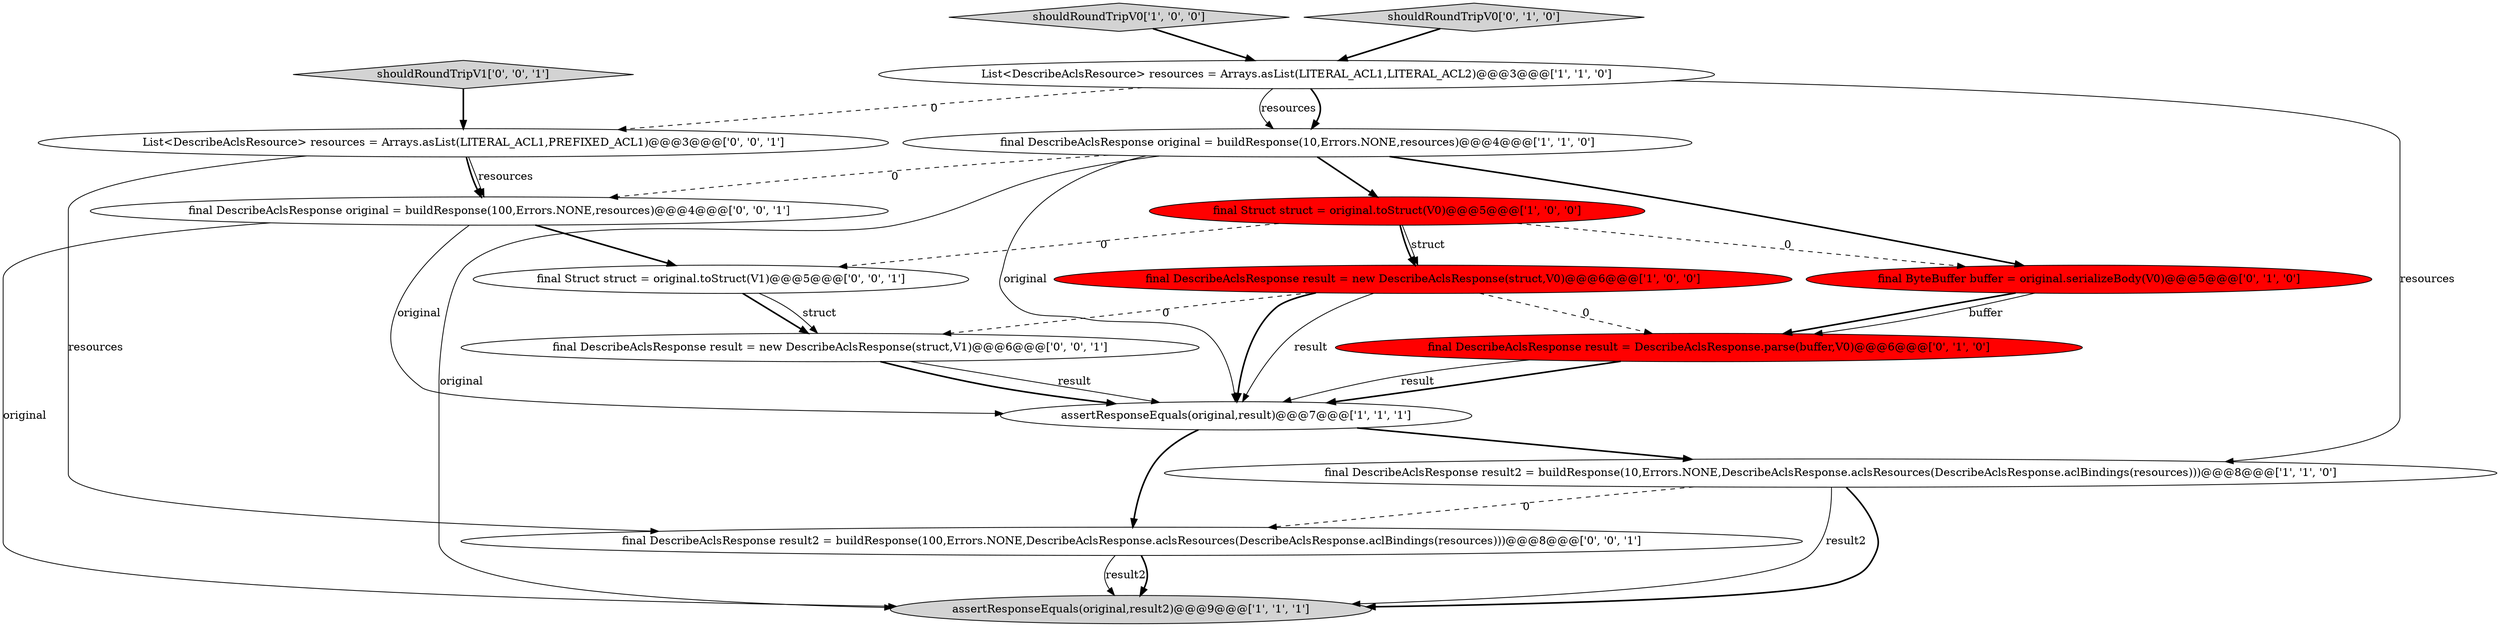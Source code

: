digraph {
0 [style = filled, label = "final DescribeAclsResponse result = new DescribeAclsResponse(struct,V0)@@@6@@@['1', '0', '0']", fillcolor = red, shape = ellipse image = "AAA1AAABBB1BBB"];
16 [style = filled, label = "final Struct struct = original.toStruct(V1)@@@5@@@['0', '0', '1']", fillcolor = white, shape = ellipse image = "AAA0AAABBB3BBB"];
1 [style = filled, label = "final DescribeAclsResponse result2 = buildResponse(10,Errors.NONE,DescribeAclsResponse.aclsResources(DescribeAclsResponse.aclBindings(resources)))@@@8@@@['1', '1', '0']", fillcolor = white, shape = ellipse image = "AAA0AAABBB1BBB"];
12 [style = filled, label = "List<DescribeAclsResource> resources = Arrays.asList(LITERAL_ACL1,PREFIXED_ACL1)@@@3@@@['0', '0', '1']", fillcolor = white, shape = ellipse image = "AAA0AAABBB3BBB"];
9 [style = filled, label = "final DescribeAclsResponse result = DescribeAclsResponse.parse(buffer,V0)@@@6@@@['0', '1', '0']", fillcolor = red, shape = ellipse image = "AAA1AAABBB2BBB"];
10 [style = filled, label = "final ByteBuffer buffer = original.serializeBody(V0)@@@5@@@['0', '1', '0']", fillcolor = red, shape = ellipse image = "AAA1AAABBB2BBB"];
6 [style = filled, label = "final DescribeAclsResponse original = buildResponse(10,Errors.NONE,resources)@@@4@@@['1', '1', '0']", fillcolor = white, shape = ellipse image = "AAA0AAABBB1BBB"];
4 [style = filled, label = "assertResponseEquals(original,result2)@@@9@@@['1', '1', '1']", fillcolor = lightgray, shape = ellipse image = "AAA0AAABBB1BBB"];
13 [style = filled, label = "final DescribeAclsResponse result2 = buildResponse(100,Errors.NONE,DescribeAclsResponse.aclsResources(DescribeAclsResponse.aclBindings(resources)))@@@8@@@['0', '0', '1']", fillcolor = white, shape = ellipse image = "AAA0AAABBB3BBB"];
15 [style = filled, label = "final DescribeAclsResponse result = new DescribeAclsResponse(struct,V1)@@@6@@@['0', '0', '1']", fillcolor = white, shape = ellipse image = "AAA0AAABBB3BBB"];
14 [style = filled, label = "final DescribeAclsResponse original = buildResponse(100,Errors.NONE,resources)@@@4@@@['0', '0', '1']", fillcolor = white, shape = ellipse image = "AAA0AAABBB3BBB"];
2 [style = filled, label = "List<DescribeAclsResource> resources = Arrays.asList(LITERAL_ACL1,LITERAL_ACL2)@@@3@@@['1', '1', '0']", fillcolor = white, shape = ellipse image = "AAA0AAABBB1BBB"];
3 [style = filled, label = "assertResponseEquals(original,result)@@@7@@@['1', '1', '1']", fillcolor = white, shape = ellipse image = "AAA0AAABBB1BBB"];
5 [style = filled, label = "shouldRoundTripV0['1', '0', '0']", fillcolor = lightgray, shape = diamond image = "AAA0AAABBB1BBB"];
8 [style = filled, label = "shouldRoundTripV0['0', '1', '0']", fillcolor = lightgray, shape = diamond image = "AAA0AAABBB2BBB"];
11 [style = filled, label = "shouldRoundTripV1['0', '0', '1']", fillcolor = lightgray, shape = diamond image = "AAA0AAABBB3BBB"];
7 [style = filled, label = "final Struct struct = original.toStruct(V0)@@@5@@@['1', '0', '0']", fillcolor = red, shape = ellipse image = "AAA1AAABBB1BBB"];
0->3 [style = bold, label=""];
14->16 [style = bold, label=""];
16->15 [style = bold, label=""];
2->1 [style = solid, label="resources"];
1->4 [style = bold, label=""];
14->3 [style = solid, label="original"];
3->1 [style = bold, label=""];
2->6 [style = bold, label=""];
7->16 [style = dashed, label="0"];
0->15 [style = dashed, label="0"];
6->4 [style = solid, label="original"];
7->0 [style = bold, label=""];
11->12 [style = bold, label=""];
6->14 [style = dashed, label="0"];
15->3 [style = bold, label=""];
1->4 [style = solid, label="result2"];
12->13 [style = solid, label="resources"];
7->0 [style = solid, label="struct"];
1->13 [style = dashed, label="0"];
2->12 [style = dashed, label="0"];
5->2 [style = bold, label=""];
6->3 [style = solid, label="original"];
15->3 [style = solid, label="result"];
8->2 [style = bold, label=""];
16->15 [style = solid, label="struct"];
14->4 [style = solid, label="original"];
6->10 [style = bold, label=""];
12->14 [style = bold, label=""];
2->6 [style = solid, label="resources"];
0->3 [style = solid, label="result"];
3->13 [style = bold, label=""];
9->3 [style = bold, label=""];
7->10 [style = dashed, label="0"];
10->9 [style = bold, label=""];
0->9 [style = dashed, label="0"];
6->7 [style = bold, label=""];
9->3 [style = solid, label="result"];
12->14 [style = solid, label="resources"];
10->9 [style = solid, label="buffer"];
13->4 [style = solid, label="result2"];
13->4 [style = bold, label=""];
}
